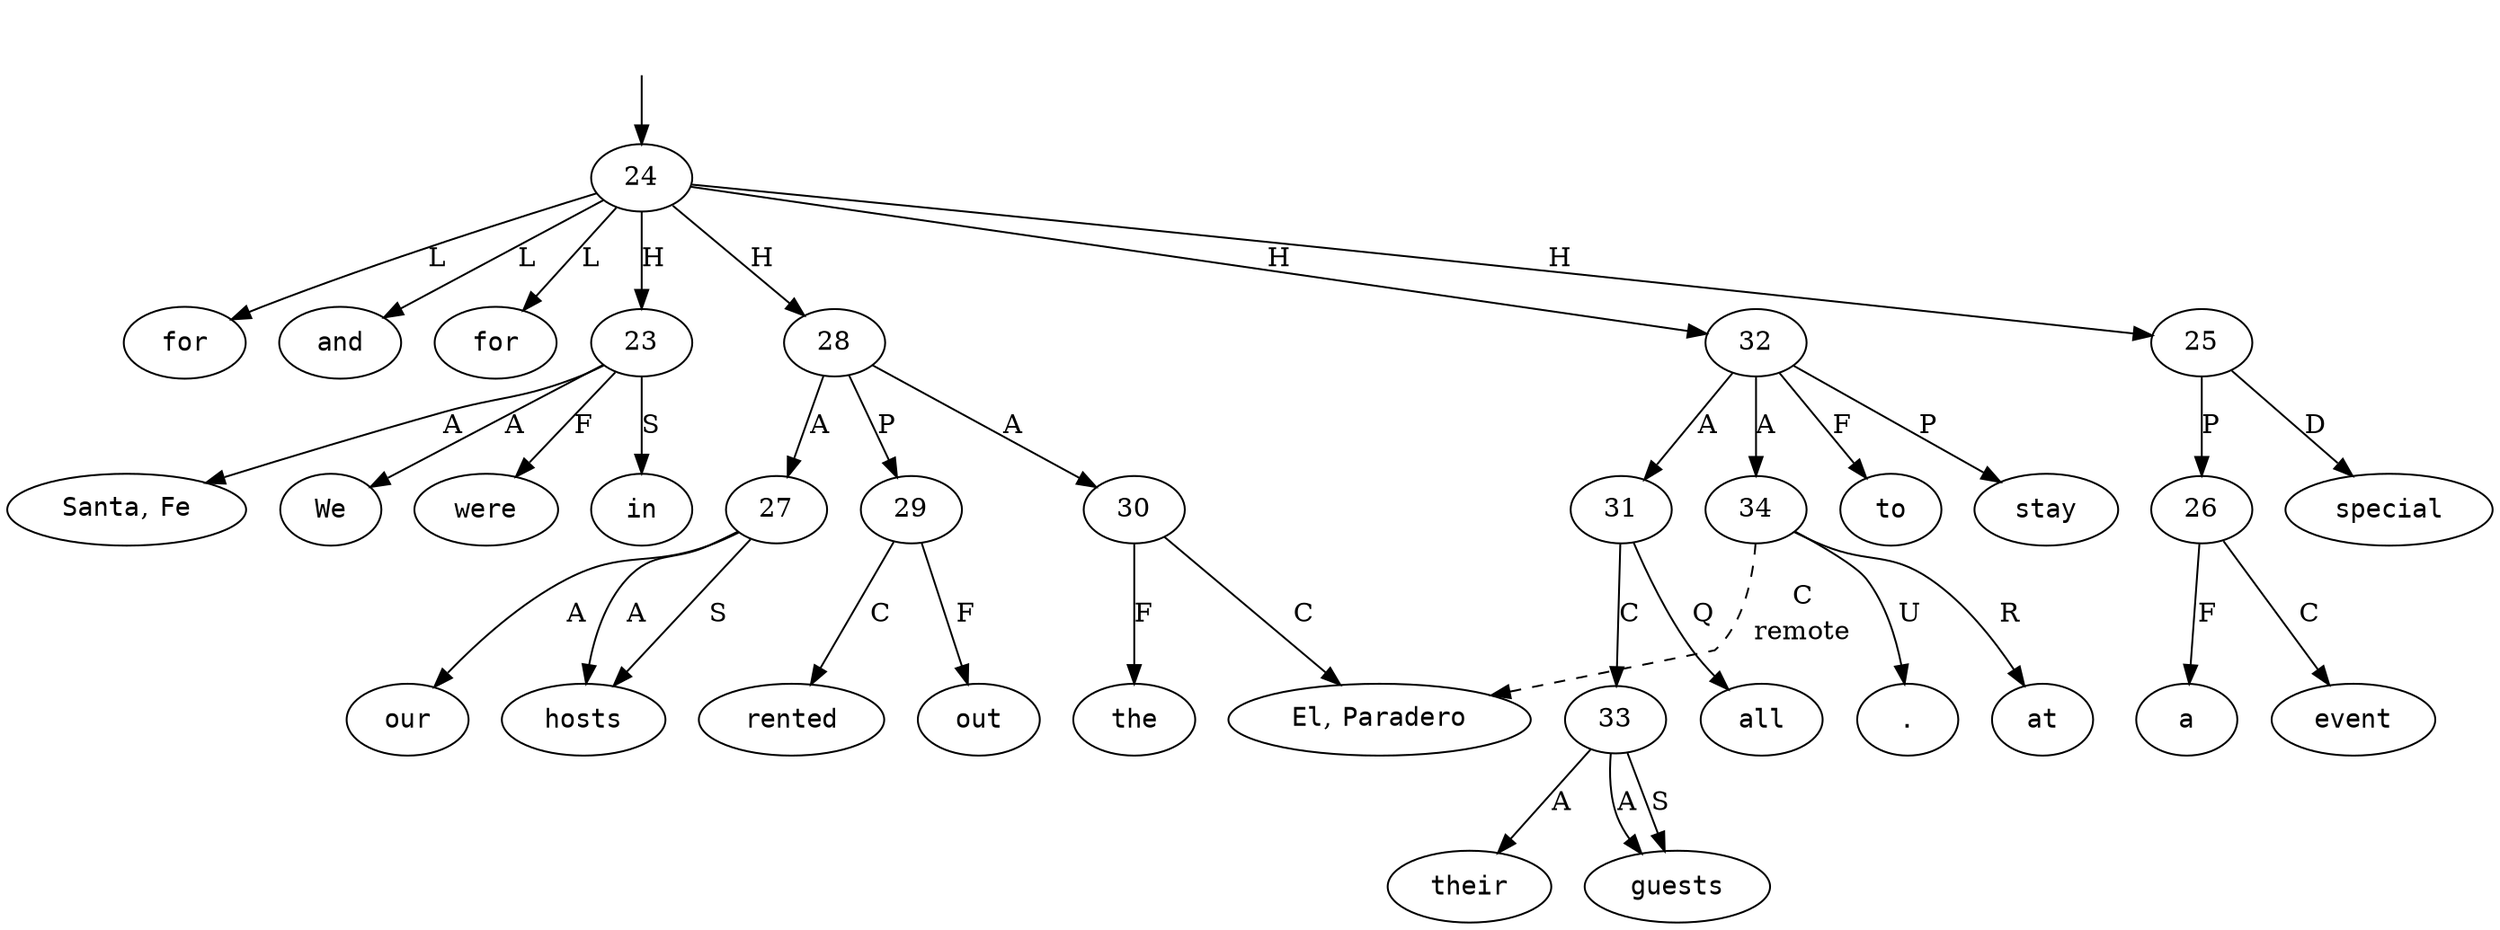 digraph "042416-0003" {
  top [ style=invis ];
  top -> 24;
  0 [ shape=oval, label=<<table align="center" border="0" cellspacing="0"><tr><td colspan="2"><font face="Courier">We</font></td></tr></table>> ];
  1 [ shape=oval, label=<<table align="center" border="0" cellspacing="0"><tr><td colspan="2"><font face="Courier">were</font></td></tr></table>> ];
  2 [ shape=oval, label=<<table align="center" border="0" cellspacing="0"><tr><td colspan="2"><font face="Courier">in</font></td></tr></table>> ];
  3 [ shape=oval, label=<<table align="center" border="0" cellspacing="0"><tr><td colspan="2"><font face="Courier">Santa</font>,&nbsp;<font face="Courier">Fe</font></td></tr></table>> ];
  4 [ shape=oval, label=<<table align="center" border="0" cellspacing="0"><tr><td colspan="2"><font face="Courier">for</font></td></tr></table>> ];
  5 [ shape=oval, label=<<table align="center" border="0" cellspacing="0"><tr><td colspan="2"><font face="Courier">a</font></td></tr></table>> ];
  6 [ shape=oval, label=<<table align="center" border="0" cellspacing="0"><tr><td colspan="2"><font face="Courier">special</font></td></tr></table>> ];
  7 [ shape=oval, label=<<table align="center" border="0" cellspacing="0"><tr><td colspan="2"><font face="Courier">event</font></td></tr></table>> ];
  8 [ shape=oval, label=<<table align="center" border="0" cellspacing="0"><tr><td colspan="2"><font face="Courier">and</font></td></tr></table>> ];
  9 [ shape=oval, label=<<table align="center" border="0" cellspacing="0"><tr><td colspan="2"><font face="Courier">our</font></td></tr></table>> ];
  10 [ shape=oval, label=<<table align="center" border="0" cellspacing="0"><tr><td colspan="2"><font face="Courier">hosts</font></td></tr></table>> ];
  11 [ shape=oval, label=<<table align="center" border="0" cellspacing="0"><tr><td colspan="2"><font face="Courier">rented</font></td></tr></table>> ];
  12 [ shape=oval, label=<<table align="center" border="0" cellspacing="0"><tr><td colspan="2"><font face="Courier">out</font></td></tr></table>> ];
  13 [ shape=oval, label=<<table align="center" border="0" cellspacing="0"><tr><td colspan="2"><font face="Courier">the</font></td></tr></table>> ];
  14 [ shape=oval, label=<<table align="center" border="0" cellspacing="0"><tr><td colspan="2"><font face="Courier">El</font>,&nbsp;<font face="Courier">Paradero</font></td></tr></table>> ];
  15 [ shape=oval, label=<<table align="center" border="0" cellspacing="0"><tr><td colspan="2"><font face="Courier">for</font></td></tr></table>> ];
  16 [ shape=oval, label=<<table align="center" border="0" cellspacing="0"><tr><td colspan="2"><font face="Courier">all</font></td></tr></table>> ];
  17 [ shape=oval, label=<<table align="center" border="0" cellspacing="0"><tr><td colspan="2"><font face="Courier">their</font></td></tr></table>> ];
  18 [ shape=oval, label=<<table align="center" border="0" cellspacing="0"><tr><td colspan="2"><font face="Courier">guests</font></td></tr></table>> ];
  19 [ shape=oval, label=<<table align="center" border="0" cellspacing="0"><tr><td colspan="2"><font face="Courier">to</font></td></tr></table>> ];
  20 [ shape=oval, label=<<table align="center" border="0" cellspacing="0"><tr><td colspan="2"><font face="Courier">stay</font></td></tr></table>> ];
  21 [ shape=oval, label=<<table align="center" border="0" cellspacing="0"><tr><td colspan="2"><font face="Courier">at</font></td></tr></table>> ];
  22 [ shape=oval, label=<<table align="center" border="0" cellspacing="0"><tr><td colspan="2"><font face="Courier">.</font></td></tr></table>> ];
  23 -> 3 [ label="A" ];
  23 -> 0 [ label="A" ];
  23 -> 1 [ label="F" ];
  23 -> 2 [ label="S" ];
  24 -> 8 [ label="L" ];
  24 -> 23 [ label="H" ];
  24 -> 28 [ label="H" ];
  24 -> 4 [ label="L" ];
  24 -> 15 [ label="L" ];
  24 -> 25 [ label="H" ];
  24 -> 32 [ label="H" ];
  25 -> 26 [ label="P" ];
  25 -> 6 [ label="D" ];
  26 -> 5 [ label="F" ];
  26 -> 7 [ label="C" ];
  27 -> 10 [ label="S" ];
  27 -> 9 [ label="A" ];
  27 -> 10 [ label="A" ];
  28 -> 30 [ label="A" ];
  28 -> 29 [ label="P" ];
  28 -> 27 [ label="A" ];
  29 -> 12 [ label="F" ];
  29 -> 11 [ label="C" ];
  30 -> 14 [ label="C" ];
  30 -> 13 [ label="F" ];
  31 -> 16 [ label="Q" ];
  31 -> 33 [ label="C" ];
  32 -> 34 [ label="A" ];
  32 -> 20 [ label="P" ];
  32 -> 31 [ label="A" ];
  32 -> 19 [ label="F" ];
  33 -> 18 [ label="S" ];
  33 -> 17 [ label="A" ];
  33 -> 18 [ label="A" ];
  34 -> 14 [ label=<<table align="center" border="0" cellspacing="0"><tr><td colspan="1">C</td></tr><tr><td>remote</td></tr></table>>, style=dashed ];
  34 -> 22 [ label="U" ];
  34 -> 21 [ label="R" ];
}

